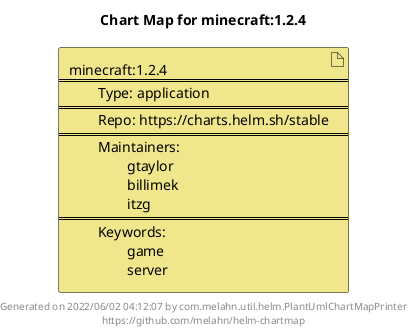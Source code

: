 @startuml
skinparam linetype ortho
skinparam backgroundColor white
skinparam usecaseBorderColor black
skinparam usecaseArrowColor LightSlateGray
skinparam artifactBorderColor black
skinparam artifactArrowColor LightSlateGray

title Chart Map for minecraft:1.2.4

'There is one referenced Helm Chart
artifact "minecraft:1.2.4\n====\n\tType: application\n====\n\tRepo: https://charts.helm.sh/stable\n====\n\tMaintainers: \n\t\tgtaylor\n\t\tbillimek\n\t\titzg\n====\n\tKeywords: \n\t\tgame\n\t\tserver" as minecraft_1_2_4 #Khaki

'There are 0 referenced Docker Images

'Chart Dependencies

center footer Generated on 2022/06/02 04:12:07 by com.melahn.util.helm.PlantUmlChartMapPrinter\nhttps://github.com/melahn/helm-chartmap
@enduml
